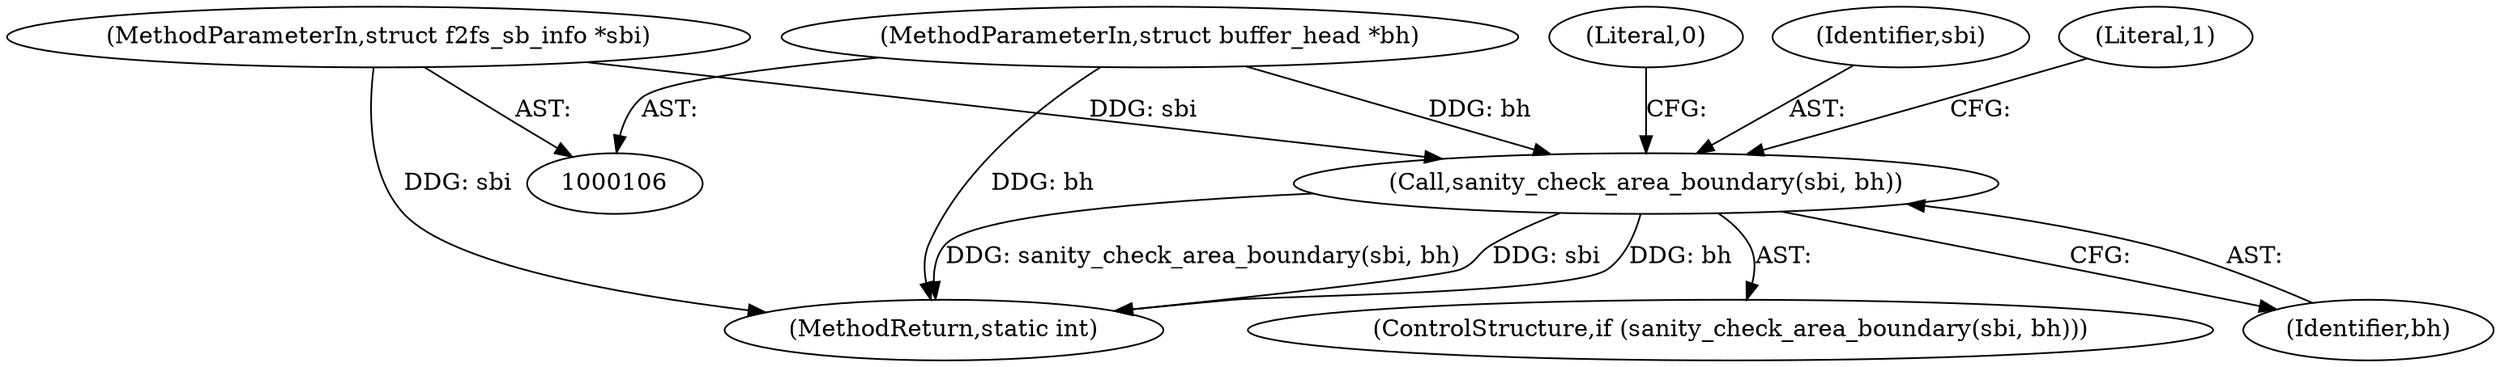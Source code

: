 digraph "0_linux_b9dd46188edc2f0d1f37328637860bb65a771124@pointer" {
"1000307" [label="(Call,sanity_check_area_boundary(sbi, bh))"];
"1000107" [label="(MethodParameterIn,struct f2fs_sb_info *sbi)"];
"1000108" [label="(MethodParameterIn,struct buffer_head *bh)"];
"1000313" [label="(Literal,0)"];
"1000309" [label="(Identifier,bh)"];
"1000307" [label="(Call,sanity_check_area_boundary(sbi, bh))"];
"1000308" [label="(Identifier,sbi)"];
"1000314" [label="(MethodReturn,static int)"];
"1000108" [label="(MethodParameterIn,struct buffer_head *bh)"];
"1000311" [label="(Literal,1)"];
"1000306" [label="(ControlStructure,if (sanity_check_area_boundary(sbi, bh)))"];
"1000107" [label="(MethodParameterIn,struct f2fs_sb_info *sbi)"];
"1000307" -> "1000306"  [label="AST: "];
"1000307" -> "1000309"  [label="CFG: "];
"1000308" -> "1000307"  [label="AST: "];
"1000309" -> "1000307"  [label="AST: "];
"1000311" -> "1000307"  [label="CFG: "];
"1000313" -> "1000307"  [label="CFG: "];
"1000307" -> "1000314"  [label="DDG: bh"];
"1000307" -> "1000314"  [label="DDG: sanity_check_area_boundary(sbi, bh)"];
"1000307" -> "1000314"  [label="DDG: sbi"];
"1000107" -> "1000307"  [label="DDG: sbi"];
"1000108" -> "1000307"  [label="DDG: bh"];
"1000107" -> "1000106"  [label="AST: "];
"1000107" -> "1000314"  [label="DDG: sbi"];
"1000108" -> "1000106"  [label="AST: "];
"1000108" -> "1000314"  [label="DDG: bh"];
}

